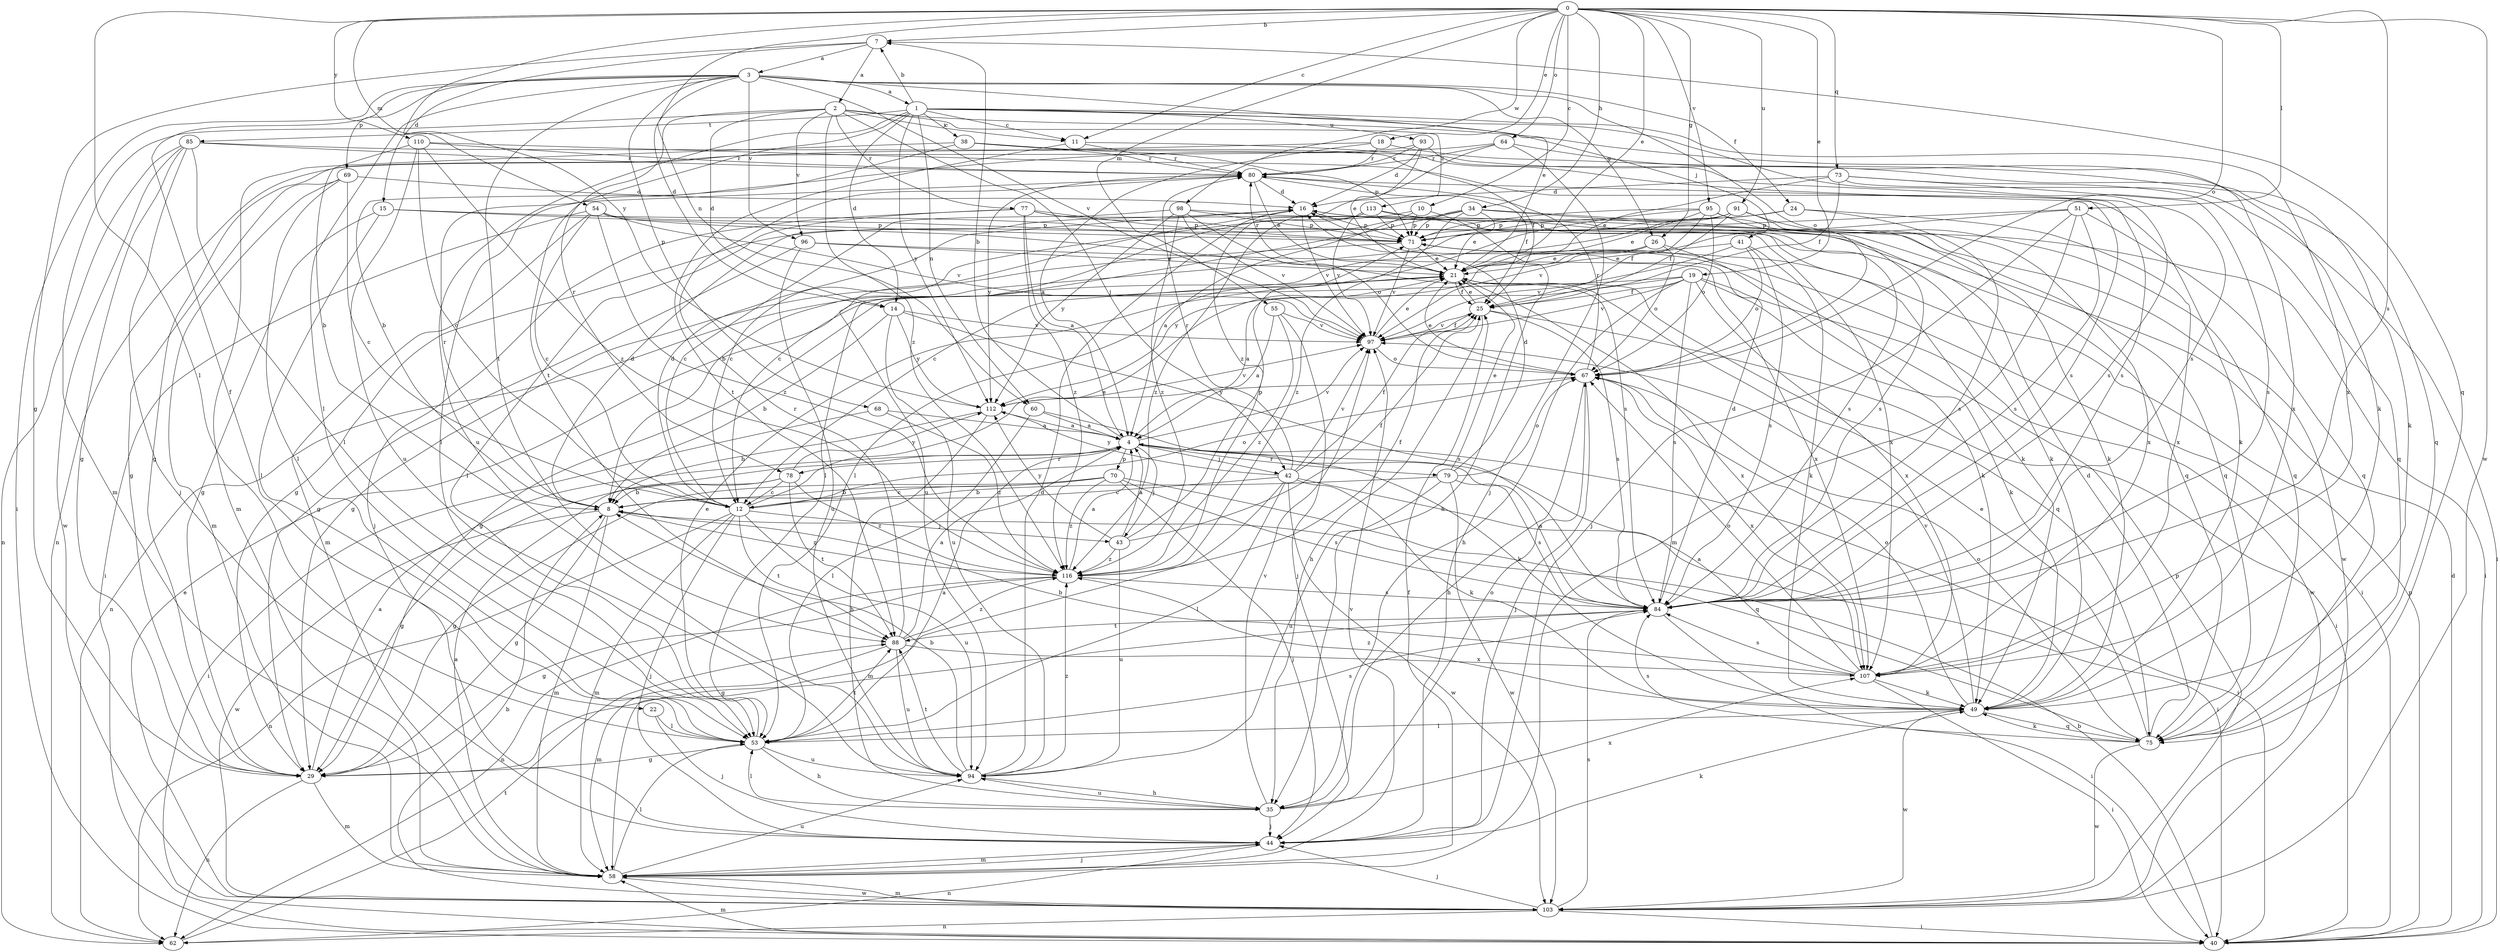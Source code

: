 strict digraph  {
0;
1;
2;
3;
4;
7;
8;
10;
11;
12;
14;
15;
16;
18;
19;
21;
22;
24;
25;
26;
29;
34;
35;
38;
40;
41;
42;
43;
44;
49;
51;
53;
54;
55;
58;
60;
62;
64;
67;
68;
69;
70;
71;
73;
75;
77;
78;
79;
80;
84;
85;
88;
91;
93;
94;
95;
96;
97;
98;
103;
107;
110;
112;
113;
116;
0 -> 7  [label=b];
0 -> 10  [label=c];
0 -> 11  [label=c];
0 -> 18  [label=e];
0 -> 19  [label=e];
0 -> 21  [label=e];
0 -> 26  [label=g];
0 -> 34  [label=h];
0 -> 51  [label=l];
0 -> 53  [label=l];
0 -> 54  [label=m];
0 -> 55  [label=m];
0 -> 60  [label=n];
0 -> 64  [label=o];
0 -> 67  [label=o];
0 -> 73  [label=q];
0 -> 84  [label=s];
0 -> 91  [label=u];
0 -> 95  [label=v];
0 -> 98  [label=w];
0 -> 103  [label=w];
0 -> 110  [label=y];
0 -> 112  [label=y];
1 -> 7  [label=b];
1 -> 11  [label=c];
1 -> 14  [label=d];
1 -> 38  [label=i];
1 -> 41  [label=j];
1 -> 60  [label=n];
1 -> 84  [label=s];
1 -> 85  [label=t];
1 -> 88  [label=t];
1 -> 93  [label=u];
1 -> 94  [label=u];
1 -> 107  [label=x];
1 -> 112  [label=y];
2 -> 11  [label=c];
2 -> 14  [label=d];
2 -> 42  [label=j];
2 -> 49  [label=k];
2 -> 58  [label=m];
2 -> 77  [label=r];
2 -> 78  [label=r];
2 -> 96  [label=v];
2 -> 113  [label=z];
2 -> 116  [label=z];
3 -> 1  [label=a];
3 -> 14  [label=d];
3 -> 21  [label=e];
3 -> 22  [label=f];
3 -> 24  [label=f];
3 -> 26  [label=g];
3 -> 40  [label=i];
3 -> 53  [label=l];
3 -> 67  [label=o];
3 -> 68  [label=p];
3 -> 69  [label=p];
3 -> 88  [label=t];
3 -> 96  [label=v];
3 -> 97  [label=v];
4 -> 7  [label=b];
4 -> 40  [label=i];
4 -> 42  [label=j];
4 -> 43  [label=j];
4 -> 70  [label=p];
4 -> 78  [label=r];
4 -> 79  [label=r];
4 -> 97  [label=v];
7 -> 2  [label=a];
7 -> 3  [label=a];
7 -> 15  [label=d];
7 -> 29  [label=g];
7 -> 75  [label=q];
8 -> 16  [label=d];
8 -> 29  [label=g];
8 -> 58  [label=m];
8 -> 80  [label=r];
8 -> 103  [label=w];
8 -> 116  [label=z];
10 -> 4  [label=a];
10 -> 12  [label=c];
10 -> 35  [label=h];
10 -> 71  [label=p];
11 -> 80  [label=r];
11 -> 84  [label=s];
11 -> 88  [label=t];
12 -> 16  [label=d];
12 -> 21  [label=e];
12 -> 43  [label=j];
12 -> 44  [label=j];
12 -> 58  [label=m];
12 -> 62  [label=n];
12 -> 67  [label=o];
12 -> 88  [label=t];
12 -> 94  [label=u];
14 -> 8  [label=b];
14 -> 84  [label=s];
14 -> 94  [label=u];
14 -> 97  [label=v];
14 -> 112  [label=y];
15 -> 29  [label=g];
15 -> 53  [label=l];
15 -> 71  [label=p];
15 -> 107  [label=x];
16 -> 71  [label=p];
16 -> 94  [label=u];
16 -> 97  [label=v];
18 -> 4  [label=a];
18 -> 29  [label=g];
18 -> 49  [label=k];
18 -> 80  [label=r];
19 -> 4  [label=a];
19 -> 25  [label=f];
19 -> 29  [label=g];
19 -> 35  [label=h];
19 -> 49  [label=k];
19 -> 84  [label=s];
19 -> 97  [label=v];
19 -> 103  [label=w];
19 -> 107  [label=x];
21 -> 25  [label=f];
21 -> 62  [label=n];
21 -> 75  [label=q];
21 -> 80  [label=r];
21 -> 107  [label=x];
22 -> 44  [label=j];
22 -> 53  [label=l];
24 -> 12  [label=c];
24 -> 71  [label=p];
24 -> 84  [label=s];
24 -> 107  [label=x];
25 -> 21  [label=e];
25 -> 35  [label=h];
25 -> 40  [label=i];
25 -> 84  [label=s];
25 -> 97  [label=v];
26 -> 21  [label=e];
26 -> 49  [label=k];
26 -> 67  [label=o];
26 -> 112  [label=y];
29 -> 4  [label=a];
29 -> 58  [label=m];
29 -> 62  [label=n];
34 -> 12  [label=c];
34 -> 21  [label=e];
34 -> 29  [label=g];
34 -> 40  [label=i];
34 -> 49  [label=k];
34 -> 71  [label=p];
34 -> 116  [label=z];
35 -> 44  [label=j];
35 -> 53  [label=l];
35 -> 67  [label=o];
35 -> 94  [label=u];
35 -> 97  [label=v];
35 -> 107  [label=x];
38 -> 25  [label=f];
38 -> 53  [label=l];
38 -> 58  [label=m];
38 -> 71  [label=p];
38 -> 80  [label=r];
40 -> 8  [label=b];
40 -> 16  [label=d];
40 -> 58  [label=m];
40 -> 71  [label=p];
41 -> 21  [label=e];
41 -> 49  [label=k];
41 -> 67  [label=o];
41 -> 84  [label=s];
41 -> 97  [label=v];
42 -> 12  [label=c];
42 -> 25  [label=f];
42 -> 40  [label=i];
42 -> 49  [label=k];
42 -> 53  [label=l];
42 -> 58  [label=m];
42 -> 80  [label=r];
42 -> 97  [label=v];
42 -> 103  [label=w];
42 -> 112  [label=y];
43 -> 4  [label=a];
43 -> 25  [label=f];
43 -> 71  [label=p];
43 -> 94  [label=u];
43 -> 112  [label=y];
43 -> 116  [label=z];
44 -> 49  [label=k];
44 -> 58  [label=m];
44 -> 62  [label=n];
49 -> 53  [label=l];
49 -> 67  [label=o];
49 -> 75  [label=q];
49 -> 97  [label=v];
49 -> 103  [label=w];
49 -> 116  [label=z];
51 -> 44  [label=j];
51 -> 58  [label=m];
51 -> 71  [label=p];
51 -> 75  [label=q];
51 -> 84  [label=s];
51 -> 97  [label=v];
53 -> 4  [label=a];
53 -> 21  [label=e];
53 -> 29  [label=g];
53 -> 35  [label=h];
53 -> 84  [label=s];
53 -> 88  [label=t];
53 -> 94  [label=u];
54 -> 12  [label=c];
54 -> 40  [label=i];
54 -> 58  [label=m];
54 -> 71  [label=p];
54 -> 84  [label=s];
54 -> 97  [label=v];
54 -> 116  [label=z];
55 -> 4  [label=a];
55 -> 44  [label=j];
55 -> 97  [label=v];
55 -> 116  [label=z];
58 -> 4  [label=a];
58 -> 25  [label=f];
58 -> 44  [label=j];
58 -> 53  [label=l];
58 -> 94  [label=u];
58 -> 97  [label=v];
58 -> 103  [label=w];
60 -> 4  [label=a];
60 -> 49  [label=k];
60 -> 53  [label=l];
62 -> 88  [label=t];
64 -> 8  [label=b];
64 -> 44  [label=j];
64 -> 80  [label=r];
64 -> 107  [label=x];
64 -> 116  [label=z];
67 -> 21  [label=e];
67 -> 35  [label=h];
67 -> 44  [label=j];
67 -> 80  [label=r];
67 -> 107  [label=x];
67 -> 112  [label=y];
68 -> 4  [label=a];
68 -> 40  [label=i];
68 -> 116  [label=z];
69 -> 12  [label=c];
69 -> 16  [label=d];
69 -> 29  [label=g];
69 -> 53  [label=l];
69 -> 58  [label=m];
70 -> 8  [label=b];
70 -> 12  [label=c];
70 -> 29  [label=g];
70 -> 44  [label=j];
70 -> 75  [label=q];
70 -> 84  [label=s];
70 -> 116  [label=z];
71 -> 21  [label=e];
71 -> 29  [label=g];
71 -> 40  [label=i];
71 -> 97  [label=v];
73 -> 16  [label=d];
73 -> 21  [label=e];
73 -> 25  [label=f];
73 -> 40  [label=i];
73 -> 75  [label=q];
73 -> 84  [label=s];
75 -> 16  [label=d];
75 -> 21  [label=e];
75 -> 49  [label=k];
75 -> 67  [label=o];
75 -> 84  [label=s];
75 -> 103  [label=w];
77 -> 4  [label=a];
77 -> 44  [label=j];
77 -> 49  [label=k];
77 -> 53  [label=l];
77 -> 71  [label=p];
77 -> 75  [label=q];
77 -> 116  [label=z];
78 -> 8  [label=b];
78 -> 12  [label=c];
78 -> 29  [label=g];
78 -> 88  [label=t];
78 -> 112  [label=y];
78 -> 116  [label=z];
79 -> 8  [label=b];
79 -> 16  [label=d];
79 -> 21  [label=e];
79 -> 67  [label=o];
79 -> 84  [label=s];
79 -> 94  [label=u];
79 -> 103  [label=w];
80 -> 16  [label=d];
80 -> 21  [label=e];
80 -> 25  [label=f];
80 -> 49  [label=k];
80 -> 112  [label=y];
84 -> 4  [label=a];
84 -> 16  [label=d];
84 -> 29  [label=g];
84 -> 40  [label=i];
84 -> 88  [label=t];
85 -> 29  [label=g];
85 -> 44  [label=j];
85 -> 53  [label=l];
85 -> 62  [label=n];
85 -> 75  [label=q];
85 -> 80  [label=r];
85 -> 103  [label=w];
88 -> 4  [label=a];
88 -> 58  [label=m];
88 -> 80  [label=r];
88 -> 94  [label=u];
88 -> 107  [label=x];
88 -> 116  [label=z];
91 -> 8  [label=b];
91 -> 25  [label=f];
91 -> 71  [label=p];
91 -> 75  [label=q];
91 -> 107  [label=x];
93 -> 16  [label=d];
93 -> 21  [label=e];
93 -> 62  [label=n];
93 -> 80  [label=r];
93 -> 84  [label=s];
94 -> 8  [label=b];
94 -> 16  [label=d];
94 -> 35  [label=h];
94 -> 88  [label=t];
94 -> 116  [label=z];
95 -> 21  [label=e];
95 -> 25  [label=f];
95 -> 53  [label=l];
95 -> 67  [label=o];
95 -> 71  [label=p];
95 -> 84  [label=s];
95 -> 103  [label=w];
96 -> 21  [label=e];
96 -> 29  [label=g];
96 -> 94  [label=u];
96 -> 107  [label=x];
97 -> 21  [label=e];
97 -> 25  [label=f];
97 -> 67  [label=o];
98 -> 12  [label=c];
98 -> 49  [label=k];
98 -> 67  [label=o];
98 -> 71  [label=p];
98 -> 97  [label=v];
98 -> 112  [label=y];
98 -> 116  [label=z];
103 -> 8  [label=b];
103 -> 21  [label=e];
103 -> 40  [label=i];
103 -> 44  [label=j];
103 -> 58  [label=m];
103 -> 62  [label=n];
103 -> 71  [label=p];
103 -> 84  [label=s];
107 -> 4  [label=a];
107 -> 8  [label=b];
107 -> 40  [label=i];
107 -> 49  [label=k];
107 -> 67  [label=o];
107 -> 84  [label=s];
110 -> 8  [label=b];
110 -> 12  [label=c];
110 -> 80  [label=r];
110 -> 84  [label=s];
110 -> 94  [label=u];
110 -> 116  [label=z];
112 -> 4  [label=a];
112 -> 8  [label=b];
112 -> 35  [label=h];
112 -> 97  [label=v];
113 -> 53  [label=l];
113 -> 71  [label=p];
113 -> 75  [label=q];
113 -> 84  [label=s];
113 -> 97  [label=v];
113 -> 116  [label=z];
116 -> 4  [label=a];
116 -> 25  [label=f];
116 -> 29  [label=g];
116 -> 62  [label=n];
116 -> 84  [label=s];
}
